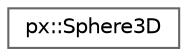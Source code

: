 digraph "Graphical Class Hierarchy"
{
 // LATEX_PDF_SIZE
  bgcolor="transparent";
  edge [fontname=Helvetica,fontsize=10,labelfontname=Helvetica,labelfontsize=10];
  node [fontname=Helvetica,fontsize=10,shape=box,height=0.2,width=0.4];
  rankdir="LR";
  Node0 [id="Node000000",label="px::Sphere3D",height=0.2,width=0.4,color="grey40", fillcolor="white", style="filled",URL="$structpx_1_1_sphere3_d.html",tooltip=" "];
}
